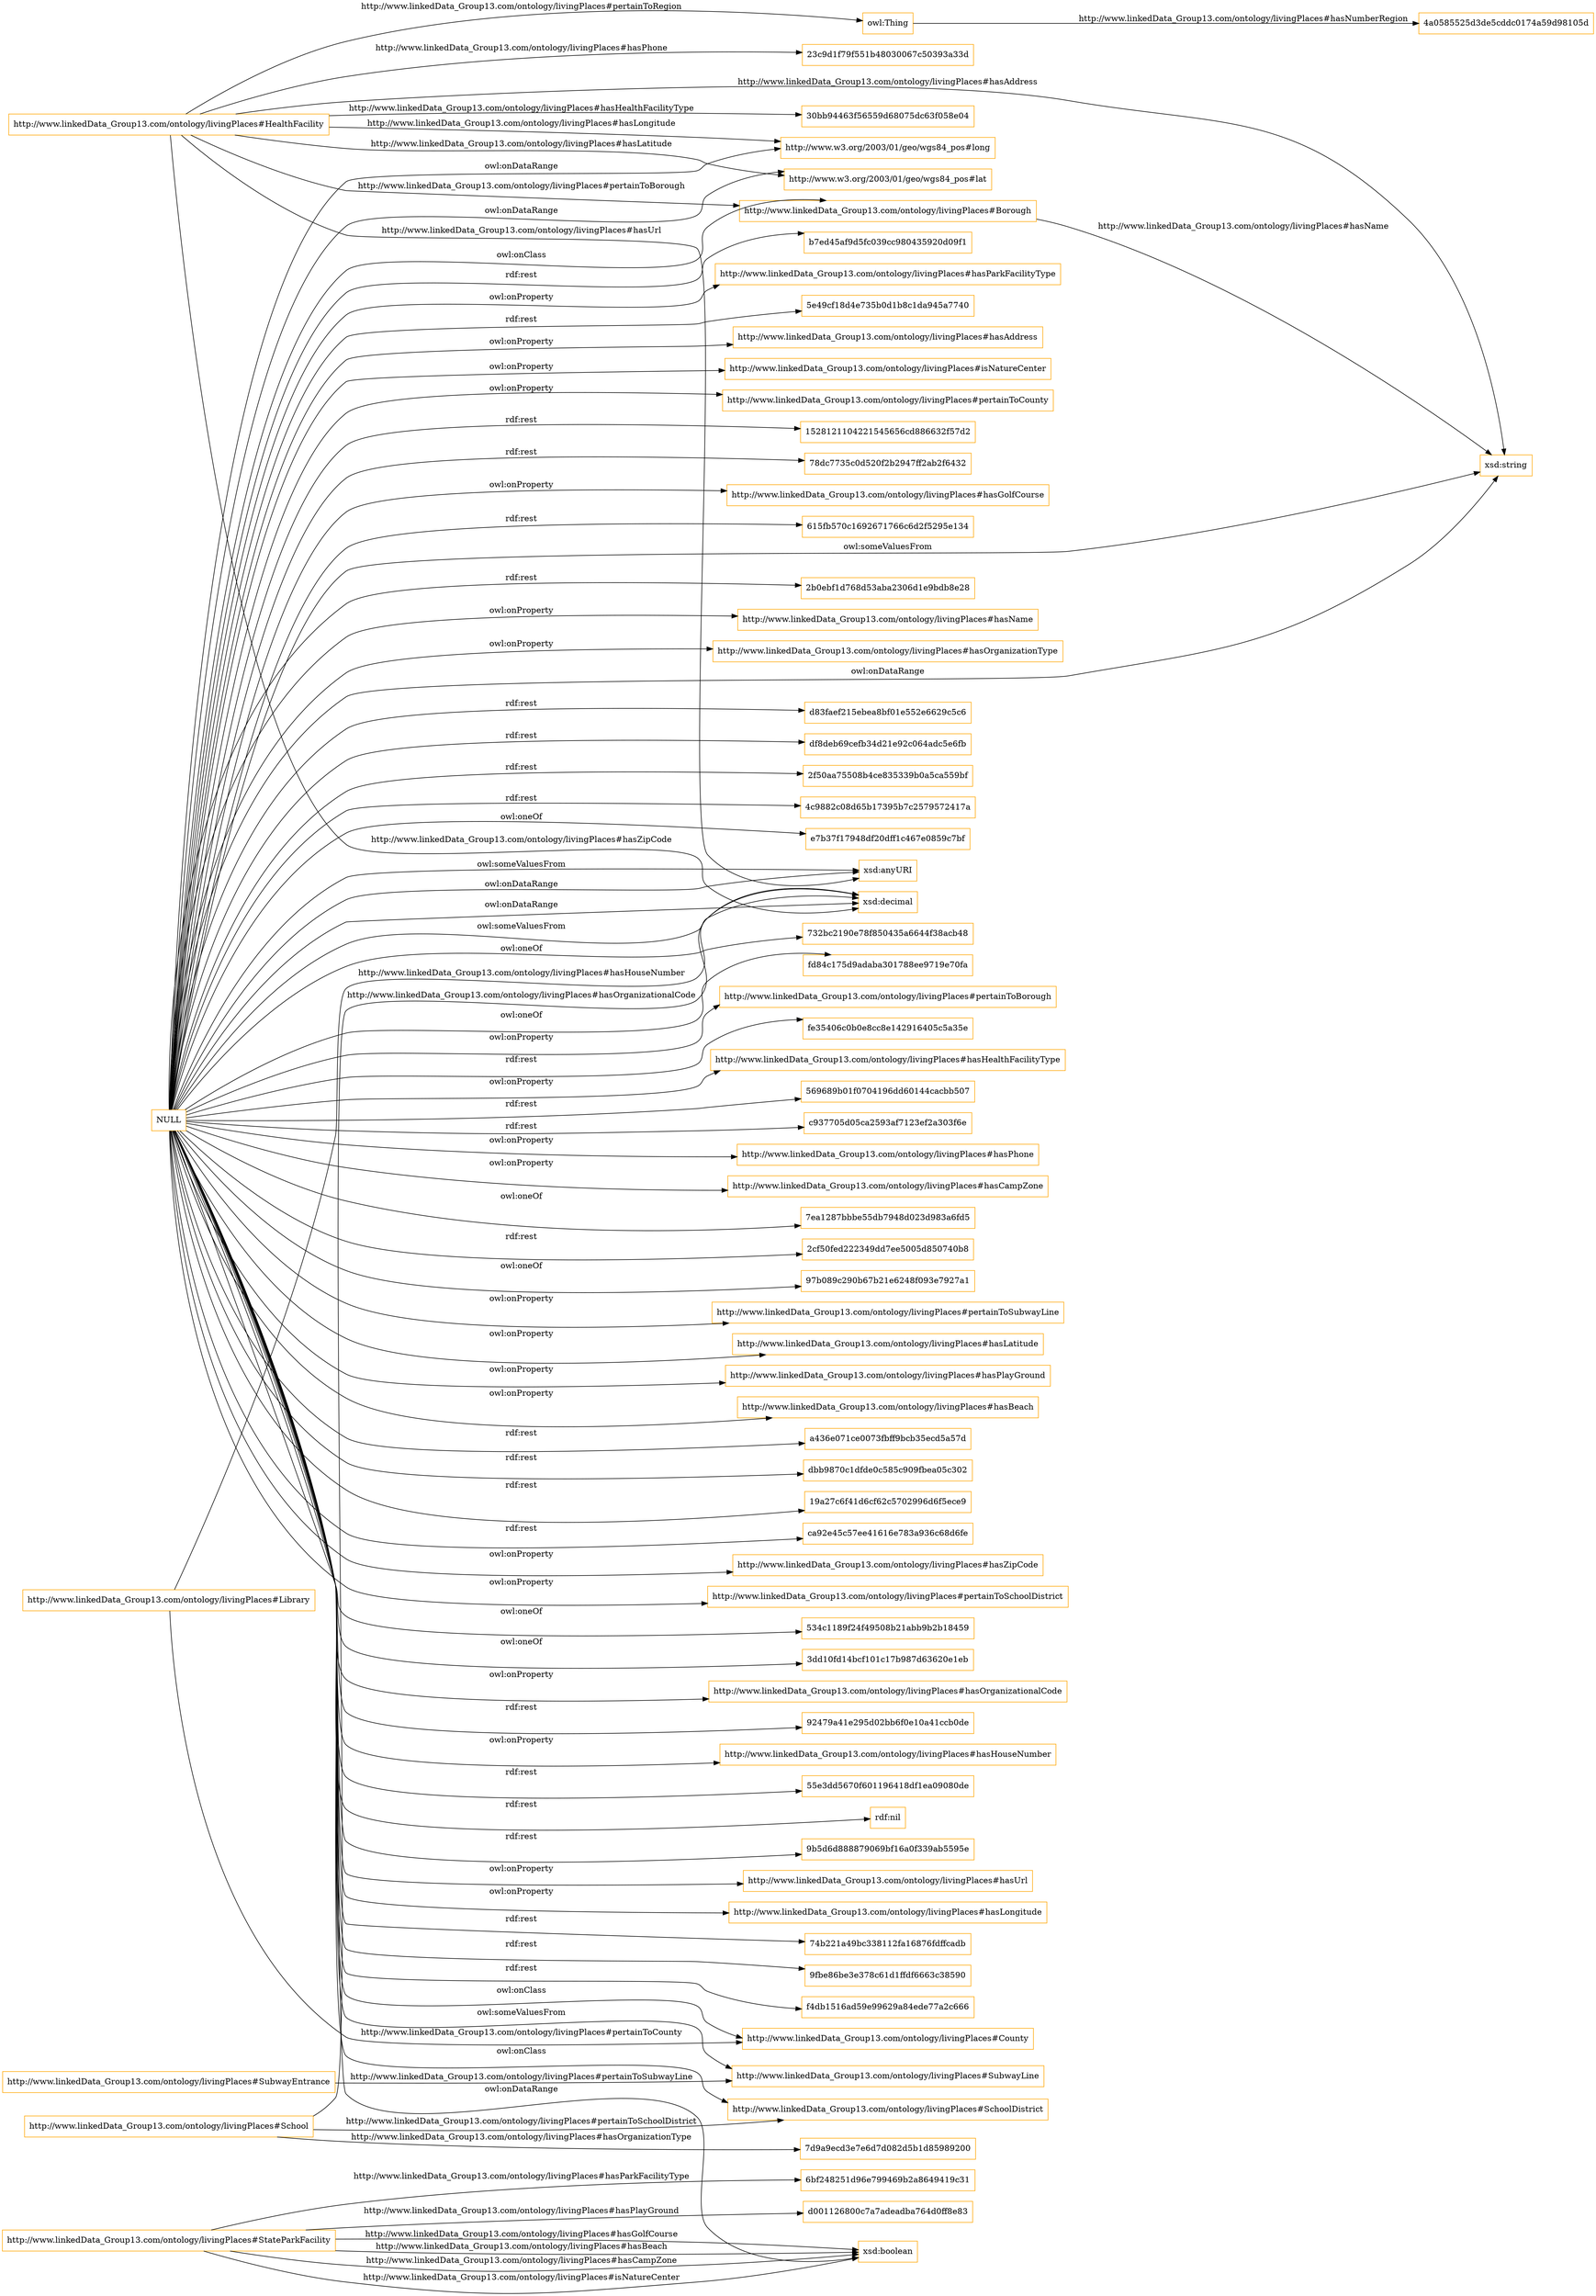 digraph ar2dtool_diagram { 
rankdir=LR;
size="1501"
node [shape = rectangle, color="orange"]; "http://www.linkedData_Group13.com/ontology/livingPlaces#Borough" "http://www.linkedData_Group13.com/ontology/livingPlaces#SubwayLine" "http://www.linkedData_Group13.com/ontology/livingPlaces#Library" "http://www.linkedData_Group13.com/ontology/livingPlaces#StateParkFacility" "http://www.linkedData_Group13.com/ontology/livingPlaces#SubwayEntrance" "http://www.linkedData_Group13.com/ontology/livingPlaces#SchoolDistrict" "http://www.linkedData_Group13.com/ontology/livingPlaces#HealthFacility" "http://www.linkedData_Group13.com/ontology/livingPlaces#School" "http://www.linkedData_Group13.com/ontology/livingPlaces#County" ; /*classes style*/
	"NULL" -> "732bc2190e78f850435a6644f38acb48" [ label = "owl:oneOf" ];
	"NULL" -> "fd84c175d9adaba301788ee9719e70fa" [ label = "owl:oneOf" ];
	"NULL" -> "xsd:anyURI" [ label = "owl:someValuesFrom" ];
	"NULL" -> "http://www.linkedData_Group13.com/ontology/livingPlaces#pertainToBorough" [ label = "owl:onProperty" ];
	"NULL" -> "fe35406c0b0e8cc8e142916405c5a35e" [ label = "rdf:rest" ];
	"NULL" -> "http://www.linkedData_Group13.com/ontology/livingPlaces#hasHealthFacilityType" [ label = "owl:onProperty" ];
	"NULL" -> "xsd:anyURI" [ label = "owl:onDataRange" ];
	"NULL" -> "569689b01f0704196dd60144cacbb507" [ label = "rdf:rest" ];
	"NULL" -> "c937705d05ca2593af7123ef2a303f6e" [ label = "rdf:rest" ];
	"NULL" -> "http://www.linkedData_Group13.com/ontology/livingPlaces#County" [ label = "owl:onClass" ];
	"NULL" -> "http://www.linkedData_Group13.com/ontology/livingPlaces#hasPhone" [ label = "owl:onProperty" ];
	"NULL" -> "http://www.linkedData_Group13.com/ontology/livingPlaces#hasCampZone" [ label = "owl:onProperty" ];
	"NULL" -> "7ea1287bbbe55db7948d023d983a6fd5" [ label = "owl:oneOf" ];
	"NULL" -> "2cf50fed222349dd7ee5005d850740b8" [ label = "rdf:rest" ];
	"NULL" -> "97b089c290b67b21e6248f093e7927a1" [ label = "owl:oneOf" ];
	"NULL" -> "http://www.linkedData_Group13.com/ontology/livingPlaces#pertainToSubwayLine" [ label = "owl:onProperty" ];
	"NULL" -> "http://www.linkedData_Group13.com/ontology/livingPlaces#hasLatitude" [ label = "owl:onProperty" ];
	"NULL" -> "http://www.linkedData_Group13.com/ontology/livingPlaces#hasPlayGround" [ label = "owl:onProperty" ];
	"NULL" -> "http://www.linkedData_Group13.com/ontology/livingPlaces#SchoolDistrict" [ label = "owl:onClass" ];
	"NULL" -> "http://www.linkedData_Group13.com/ontology/livingPlaces#hasBeach" [ label = "owl:onProperty" ];
	"NULL" -> "a436e071ce0073fbff9bcb35ecd5a57d" [ label = "rdf:rest" ];
	"NULL" -> "http://www.linkedData_Group13.com/ontology/livingPlaces#SubwayLine" [ label = "owl:someValuesFrom" ];
	"NULL" -> "dbb9870c1dfde0c585c909fbea05c302" [ label = "rdf:rest" ];
	"NULL" -> "19a27c6f41d6cf62c5702996d6f5ece9" [ label = "rdf:rest" ];
	"NULL" -> "ca92e45c57ee41616e783a936c68d6fe" [ label = "rdf:rest" ];
	"NULL" -> "http://www.linkedData_Group13.com/ontology/livingPlaces#hasZipCode" [ label = "owl:onProperty" ];
	"NULL" -> "http://www.linkedData_Group13.com/ontology/livingPlaces#pertainToSchoolDistrict" [ label = "owl:onProperty" ];
	"NULL" -> "xsd:decimal" [ label = "owl:someValuesFrom" ];
	"NULL" -> "http://www.w3.org/2003/01/geo/wgs84_pos#lat" [ label = "owl:onDataRange" ];
	"NULL" -> "534c1189f24f49508b21abb9b2b18459" [ label = "owl:oneOf" ];
	"NULL" -> "3dd10fd14bcf101c17b987d63620e1eb" [ label = "owl:oneOf" ];
	"NULL" -> "http://www.linkedData_Group13.com/ontology/livingPlaces#hasOrganizationalCode" [ label = "owl:onProperty" ];
	"NULL" -> "92479a41e295d02bb6f0e10a41ccb0de" [ label = "rdf:rest" ];
	"NULL" -> "http://www.linkedData_Group13.com/ontology/livingPlaces#Borough" [ label = "owl:onClass" ];
	"NULL" -> "http://www.linkedData_Group13.com/ontology/livingPlaces#hasHouseNumber" [ label = "owl:onProperty" ];
	"NULL" -> "55e3dd5670f601196418df1ea09080de" [ label = "rdf:rest" ];
	"NULL" -> "rdf:nil" [ label = "rdf:rest" ];
	"NULL" -> "9b5d6d888879069bf16a0f339ab5595e" [ label = "rdf:rest" ];
	"NULL" -> "http://www.linkedData_Group13.com/ontology/livingPlaces#hasUrl" [ label = "owl:onProperty" ];
	"NULL" -> "http://www.linkedData_Group13.com/ontology/livingPlaces#hasLongitude" [ label = "owl:onProperty" ];
	"NULL" -> "74b221a49bc338112fa16876fdffcadb" [ label = "rdf:rest" ];
	"NULL" -> "9fbe86be3e378c61d1ffdf6663c38590" [ label = "rdf:rest" ];
	"NULL" -> "f4db1516ad59e99629a84ede77a2c666" [ label = "rdf:rest" ];
	"NULL" -> "b7ed45af9d5fc039cc980435920d09f1" [ label = "rdf:rest" ];
	"NULL" -> "http://www.linkedData_Group13.com/ontology/livingPlaces#hasParkFacilityType" [ label = "owl:onProperty" ];
	"NULL" -> "5e49cf18d4e735b0d1b8c1da945a7740" [ label = "rdf:rest" ];
	"NULL" -> "http://www.linkedData_Group13.com/ontology/livingPlaces#hasAddress" [ label = "owl:onProperty" ];
	"NULL" -> "http://www.linkedData_Group13.com/ontology/livingPlaces#isNatureCenter" [ label = "owl:onProperty" ];
	"NULL" -> "http://www.linkedData_Group13.com/ontology/livingPlaces#pertainToCounty" [ label = "owl:onProperty" ];
	"NULL" -> "1528121104221545656cd886632f57d2" [ label = "rdf:rest" ];
	"NULL" -> "78dc7735c0d520f2b2947ff2ab2f6432" [ label = "rdf:rest" ];
	"NULL" -> "http://www.linkedData_Group13.com/ontology/livingPlaces#hasGolfCourse" [ label = "owl:onProperty" ];
	"NULL" -> "615fb570c1692671766c6d2f5295e134" [ label = "rdf:rest" ];
	"NULL" -> "2b0ebf1d768d53aba2306d1e9bdb8e28" [ label = "rdf:rest" ];
	"NULL" -> "http://www.linkedData_Group13.com/ontology/livingPlaces#hasName" [ label = "owl:onProperty" ];
	"NULL" -> "http://www.linkedData_Group13.com/ontology/livingPlaces#hasOrganizationType" [ label = "owl:onProperty" ];
	"NULL" -> "xsd:string" [ label = "owl:onDataRange" ];
	"NULL" -> "xsd:boolean" [ label = "owl:onDataRange" ];
	"NULL" -> "d83faef215ebea8bf01e552e6629c5c6" [ label = "rdf:rest" ];
	"NULL" -> "df8deb69cefb34d21e92c064adc5e6fb" [ label = "rdf:rest" ];
	"NULL" -> "2f50aa75508b4ce835339b0a5ca559bf" [ label = "rdf:rest" ];
	"NULL" -> "http://www.w3.org/2003/01/geo/wgs84_pos#long" [ label = "owl:onDataRange" ];
	"NULL" -> "xsd:decimal" [ label = "owl:onDataRange" ];
	"NULL" -> "4c9882c08d65b17395b7c2579572417a" [ label = "rdf:rest" ];
	"NULL" -> "e7b37f17948df20dff1c467e0859c7bf" [ label = "owl:oneOf" ];
	"NULL" -> "xsd:string" [ label = "owl:someValuesFrom" ];
	"http://www.linkedData_Group13.com/ontology/livingPlaces#StateParkFacility" -> "xsd:boolean" [ label = "http://www.linkedData_Group13.com/ontology/livingPlaces#hasBeach" ];
	"http://www.linkedData_Group13.com/ontology/livingPlaces#Library" -> "xsd:decimal" [ label = "http://www.linkedData_Group13.com/ontology/livingPlaces#hasHouseNumber" ];
	"http://www.linkedData_Group13.com/ontology/livingPlaces#School" -> "xsd:decimal" [ label = "http://www.linkedData_Group13.com/ontology/livingPlaces#hasOrganizationalCode" ];
	"http://www.linkedData_Group13.com/ontology/livingPlaces#StateParkFacility" -> "6bf248251d96e799469b2a8649419c31" [ label = "http://www.linkedData_Group13.com/ontology/livingPlaces#hasParkFacilityType" ];
	"http://www.linkedData_Group13.com/ontology/livingPlaces#StateParkFacility" -> "xsd:boolean" [ label = "http://www.linkedData_Group13.com/ontology/livingPlaces#hasCampZone" ];
	"http://www.linkedData_Group13.com/ontology/livingPlaces#HealthFacility" -> "xsd:decimal" [ label = "http://www.linkedData_Group13.com/ontology/livingPlaces#hasZipCode" ];
	"http://www.linkedData_Group13.com/ontology/livingPlaces#Borough" -> "xsd:string" [ label = "http://www.linkedData_Group13.com/ontology/livingPlaces#hasName" ];
	"http://www.linkedData_Group13.com/ontology/livingPlaces#School" -> "http://www.linkedData_Group13.com/ontology/livingPlaces#SchoolDistrict" [ label = "http://www.linkedData_Group13.com/ontology/livingPlaces#pertainToSchoolDistrict" ];
	"http://www.linkedData_Group13.com/ontology/livingPlaces#HealthFacility" -> "http://www.w3.org/2003/01/geo/wgs84_pos#long" [ label = "http://www.linkedData_Group13.com/ontology/livingPlaces#hasLongitude" ];
	"http://www.linkedData_Group13.com/ontology/livingPlaces#HealthFacility" -> "23c9d1f79f551b48030067c50393a33d" [ label = "http://www.linkedData_Group13.com/ontology/livingPlaces#hasPhone" ];
	"http://www.linkedData_Group13.com/ontology/livingPlaces#HealthFacility" -> "http://www.w3.org/2003/01/geo/wgs84_pos#lat" [ label = "http://www.linkedData_Group13.com/ontology/livingPlaces#hasLatitude" ];
	"http://www.linkedData_Group13.com/ontology/livingPlaces#Library" -> "http://www.linkedData_Group13.com/ontology/livingPlaces#County" [ label = "http://www.linkedData_Group13.com/ontology/livingPlaces#pertainToCounty" ];
	"http://www.linkedData_Group13.com/ontology/livingPlaces#HealthFacility" -> "owl:Thing" [ label = "http://www.linkedData_Group13.com/ontology/livingPlaces#pertainToRegion" ];
	"http://www.linkedData_Group13.com/ontology/livingPlaces#StateParkFacility" -> "xsd:boolean" [ label = "http://www.linkedData_Group13.com/ontology/livingPlaces#isNatureCenter" ];
	"http://www.linkedData_Group13.com/ontology/livingPlaces#StateParkFacility" -> "xsd:boolean" [ label = "http://www.linkedData_Group13.com/ontology/livingPlaces#hasGolfCourse" ];
	"http://www.linkedData_Group13.com/ontology/livingPlaces#HealthFacility" -> "xsd:anyURI" [ label = "http://www.linkedData_Group13.com/ontology/livingPlaces#hasUrl" ];
	"http://www.linkedData_Group13.com/ontology/livingPlaces#StateParkFacility" -> "d001126800c7a7adeadba764d0ff8e83" [ label = "http://www.linkedData_Group13.com/ontology/livingPlaces#hasPlayGround" ];
	"http://www.linkedData_Group13.com/ontology/livingPlaces#SubwayEntrance" -> "http://www.linkedData_Group13.com/ontology/livingPlaces#SubwayLine" [ label = "http://www.linkedData_Group13.com/ontology/livingPlaces#pertainToSubwayLine" ];
	"http://www.linkedData_Group13.com/ontology/livingPlaces#HealthFacility" -> "xsd:string" [ label = "http://www.linkedData_Group13.com/ontology/livingPlaces#hasAddress" ];
	"owl:Thing" -> "4a0585525d3de5cddc0174a59d98105d" [ label = "http://www.linkedData_Group13.com/ontology/livingPlaces#hasNumberRegion" ];
	"http://www.linkedData_Group13.com/ontology/livingPlaces#School" -> "7d9a9ecd3e7e6d7d082d5b1d85989200" [ label = "http://www.linkedData_Group13.com/ontology/livingPlaces#hasOrganizationType" ];
	"http://www.linkedData_Group13.com/ontology/livingPlaces#HealthFacility" -> "30bb94463f56559d68075dc63f058e04" [ label = "http://www.linkedData_Group13.com/ontology/livingPlaces#hasHealthFacilityType" ];
	"http://www.linkedData_Group13.com/ontology/livingPlaces#HealthFacility" -> "http://www.linkedData_Group13.com/ontology/livingPlaces#Borough" [ label = "http://www.linkedData_Group13.com/ontology/livingPlaces#pertainToBorough" ];

}
